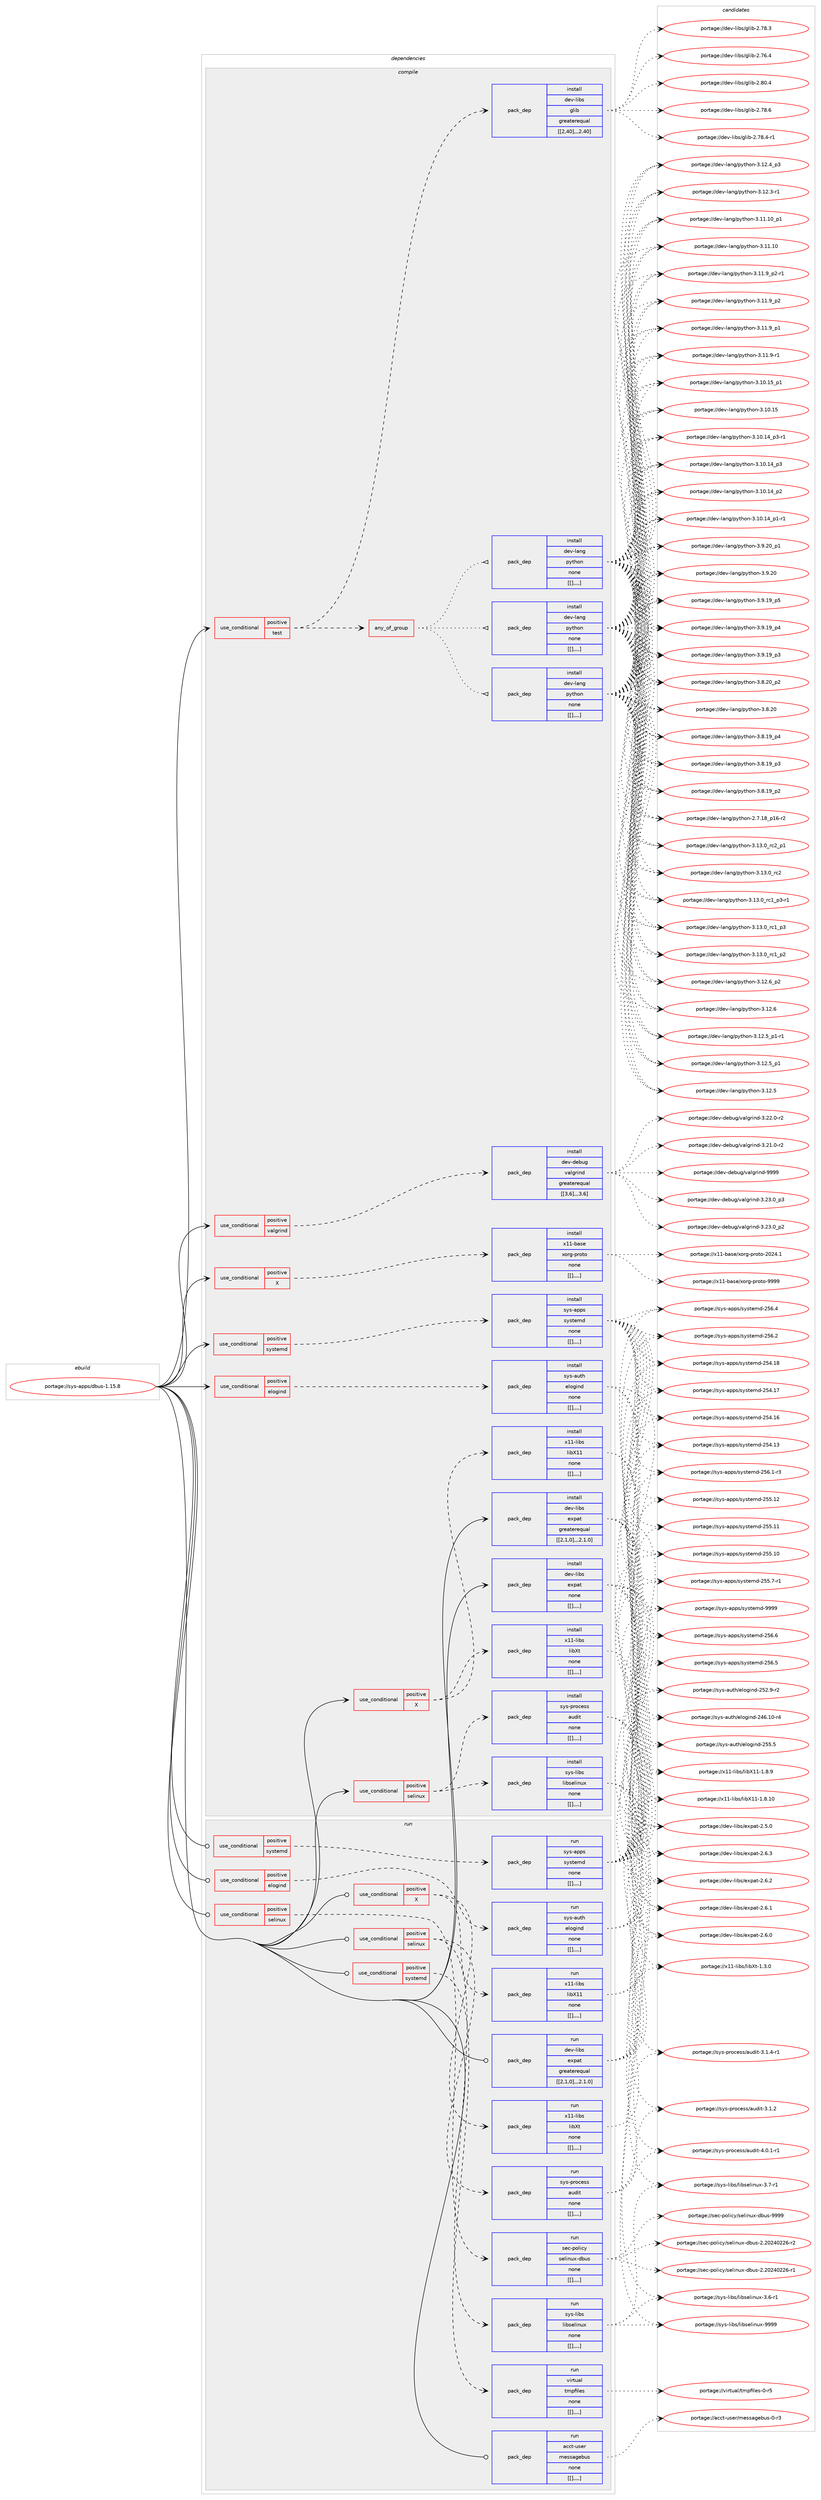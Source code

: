 digraph prolog {

# *************
# Graph options
# *************

newrank=true;
concentrate=true;
compound=true;
graph [rankdir=LR,fontname=Helvetica,fontsize=10,ranksep=1.5];#, ranksep=2.5, nodesep=0.2];
edge  [arrowhead=vee];
node  [fontname=Helvetica,fontsize=10];

# **********
# The ebuild
# **********

subgraph cluster_leftcol {
color=gray;
label=<<i>ebuild</i>>;
id [label="portage://sys-apps/dbus-1.15.8", color=red, width=4, href="../sys-apps/dbus-1.15.8.svg"];
}

# ****************
# The dependencies
# ****************

subgraph cluster_midcol {
color=gray;
label=<<i>dependencies</i>>;
subgraph cluster_compile {
fillcolor="#eeeeee";
style=filled;
label=<<i>compile</i>>;
subgraph cond114249 {
dependency428693 [label=<<TABLE BORDER="0" CELLBORDER="1" CELLSPACING="0" CELLPADDING="4"><TR><TD ROWSPAN="3" CELLPADDING="10">use_conditional</TD></TR><TR><TD>positive</TD></TR><TR><TD>X</TD></TR></TABLE>>, shape=none, color=red];
subgraph pack311512 {
dependency428694 [label=<<TABLE BORDER="0" CELLBORDER="1" CELLSPACING="0" CELLPADDING="4" WIDTH="220"><TR><TD ROWSPAN="6" CELLPADDING="30">pack_dep</TD></TR><TR><TD WIDTH="110">install</TD></TR><TR><TD>x11-base</TD></TR><TR><TD>xorg-proto</TD></TR><TR><TD>none</TD></TR><TR><TD>[[],,,,]</TD></TR></TABLE>>, shape=none, color=blue];
}
dependency428693:e -> dependency428694:w [weight=20,style="dashed",arrowhead="vee"];
}
id:e -> dependency428693:w [weight=20,style="solid",arrowhead="vee"];
subgraph cond114250 {
dependency428695 [label=<<TABLE BORDER="0" CELLBORDER="1" CELLSPACING="0" CELLPADDING="4"><TR><TD ROWSPAN="3" CELLPADDING="10">use_conditional</TD></TR><TR><TD>positive</TD></TR><TR><TD>X</TD></TR></TABLE>>, shape=none, color=red];
subgraph pack311513 {
dependency428696 [label=<<TABLE BORDER="0" CELLBORDER="1" CELLSPACING="0" CELLPADDING="4" WIDTH="220"><TR><TD ROWSPAN="6" CELLPADDING="30">pack_dep</TD></TR><TR><TD WIDTH="110">install</TD></TR><TR><TD>x11-libs</TD></TR><TR><TD>libX11</TD></TR><TR><TD>none</TD></TR><TR><TD>[[],,,,]</TD></TR></TABLE>>, shape=none, color=blue];
}
dependency428695:e -> dependency428696:w [weight=20,style="dashed",arrowhead="vee"];
subgraph pack311514 {
dependency428697 [label=<<TABLE BORDER="0" CELLBORDER="1" CELLSPACING="0" CELLPADDING="4" WIDTH="220"><TR><TD ROWSPAN="6" CELLPADDING="30">pack_dep</TD></TR><TR><TD WIDTH="110">install</TD></TR><TR><TD>x11-libs</TD></TR><TR><TD>libXt</TD></TR><TR><TD>none</TD></TR><TR><TD>[[],,,,]</TD></TR></TABLE>>, shape=none, color=blue];
}
dependency428695:e -> dependency428697:w [weight=20,style="dashed",arrowhead="vee"];
}
id:e -> dependency428695:w [weight=20,style="solid",arrowhead="vee"];
subgraph cond114251 {
dependency428698 [label=<<TABLE BORDER="0" CELLBORDER="1" CELLSPACING="0" CELLPADDING="4"><TR><TD ROWSPAN="3" CELLPADDING="10">use_conditional</TD></TR><TR><TD>positive</TD></TR><TR><TD>elogind</TD></TR></TABLE>>, shape=none, color=red];
subgraph pack311515 {
dependency428699 [label=<<TABLE BORDER="0" CELLBORDER="1" CELLSPACING="0" CELLPADDING="4" WIDTH="220"><TR><TD ROWSPAN="6" CELLPADDING="30">pack_dep</TD></TR><TR><TD WIDTH="110">install</TD></TR><TR><TD>sys-auth</TD></TR><TR><TD>elogind</TD></TR><TR><TD>none</TD></TR><TR><TD>[[],,,,]</TD></TR></TABLE>>, shape=none, color=blue];
}
dependency428698:e -> dependency428699:w [weight=20,style="dashed",arrowhead="vee"];
}
id:e -> dependency428698:w [weight=20,style="solid",arrowhead="vee"];
subgraph cond114252 {
dependency428700 [label=<<TABLE BORDER="0" CELLBORDER="1" CELLSPACING="0" CELLPADDING="4"><TR><TD ROWSPAN="3" CELLPADDING="10">use_conditional</TD></TR><TR><TD>positive</TD></TR><TR><TD>selinux</TD></TR></TABLE>>, shape=none, color=red];
subgraph pack311516 {
dependency428701 [label=<<TABLE BORDER="0" CELLBORDER="1" CELLSPACING="0" CELLPADDING="4" WIDTH="220"><TR><TD ROWSPAN="6" CELLPADDING="30">pack_dep</TD></TR><TR><TD WIDTH="110">install</TD></TR><TR><TD>sys-process</TD></TR><TR><TD>audit</TD></TR><TR><TD>none</TD></TR><TR><TD>[[],,,,]</TD></TR></TABLE>>, shape=none, color=blue];
}
dependency428700:e -> dependency428701:w [weight=20,style="dashed",arrowhead="vee"];
subgraph pack311517 {
dependency428702 [label=<<TABLE BORDER="0" CELLBORDER="1" CELLSPACING="0" CELLPADDING="4" WIDTH="220"><TR><TD ROWSPAN="6" CELLPADDING="30">pack_dep</TD></TR><TR><TD WIDTH="110">install</TD></TR><TR><TD>sys-libs</TD></TR><TR><TD>libselinux</TD></TR><TR><TD>none</TD></TR><TR><TD>[[],,,,]</TD></TR></TABLE>>, shape=none, color=blue];
}
dependency428700:e -> dependency428702:w [weight=20,style="dashed",arrowhead="vee"];
}
id:e -> dependency428700:w [weight=20,style="solid",arrowhead="vee"];
subgraph cond114253 {
dependency428703 [label=<<TABLE BORDER="0" CELLBORDER="1" CELLSPACING="0" CELLPADDING="4"><TR><TD ROWSPAN="3" CELLPADDING="10">use_conditional</TD></TR><TR><TD>positive</TD></TR><TR><TD>systemd</TD></TR></TABLE>>, shape=none, color=red];
subgraph pack311518 {
dependency428704 [label=<<TABLE BORDER="0" CELLBORDER="1" CELLSPACING="0" CELLPADDING="4" WIDTH="220"><TR><TD ROWSPAN="6" CELLPADDING="30">pack_dep</TD></TR><TR><TD WIDTH="110">install</TD></TR><TR><TD>sys-apps</TD></TR><TR><TD>systemd</TD></TR><TR><TD>none</TD></TR><TR><TD>[[],,,,]</TD></TR></TABLE>>, shape=none, color=blue];
}
dependency428703:e -> dependency428704:w [weight=20,style="dashed",arrowhead="vee"];
}
id:e -> dependency428703:w [weight=20,style="solid",arrowhead="vee"];
subgraph cond114254 {
dependency428705 [label=<<TABLE BORDER="0" CELLBORDER="1" CELLSPACING="0" CELLPADDING="4"><TR><TD ROWSPAN="3" CELLPADDING="10">use_conditional</TD></TR><TR><TD>positive</TD></TR><TR><TD>test</TD></TR></TABLE>>, shape=none, color=red];
subgraph any2733 {
dependency428706 [label=<<TABLE BORDER="0" CELLBORDER="1" CELLSPACING="0" CELLPADDING="4"><TR><TD CELLPADDING="10">any_of_group</TD></TR></TABLE>>, shape=none, color=red];subgraph pack311519 {
dependency428707 [label=<<TABLE BORDER="0" CELLBORDER="1" CELLSPACING="0" CELLPADDING="4" WIDTH="220"><TR><TD ROWSPAN="6" CELLPADDING="30">pack_dep</TD></TR><TR><TD WIDTH="110">install</TD></TR><TR><TD>dev-lang</TD></TR><TR><TD>python</TD></TR><TR><TD>none</TD></TR><TR><TD>[[],,,,]</TD></TR></TABLE>>, shape=none, color=blue];
}
dependency428706:e -> dependency428707:w [weight=20,style="dotted",arrowhead="oinv"];
subgraph pack311520 {
dependency428708 [label=<<TABLE BORDER="0" CELLBORDER="1" CELLSPACING="0" CELLPADDING="4" WIDTH="220"><TR><TD ROWSPAN="6" CELLPADDING="30">pack_dep</TD></TR><TR><TD WIDTH="110">install</TD></TR><TR><TD>dev-lang</TD></TR><TR><TD>python</TD></TR><TR><TD>none</TD></TR><TR><TD>[[],,,,]</TD></TR></TABLE>>, shape=none, color=blue];
}
dependency428706:e -> dependency428708:w [weight=20,style="dotted",arrowhead="oinv"];
subgraph pack311521 {
dependency428709 [label=<<TABLE BORDER="0" CELLBORDER="1" CELLSPACING="0" CELLPADDING="4" WIDTH="220"><TR><TD ROWSPAN="6" CELLPADDING="30">pack_dep</TD></TR><TR><TD WIDTH="110">install</TD></TR><TR><TD>dev-lang</TD></TR><TR><TD>python</TD></TR><TR><TD>none</TD></TR><TR><TD>[[],,,,]</TD></TR></TABLE>>, shape=none, color=blue];
}
dependency428706:e -> dependency428709:w [weight=20,style="dotted",arrowhead="oinv"];
}
dependency428705:e -> dependency428706:w [weight=20,style="dashed",arrowhead="vee"];
subgraph pack311522 {
dependency428710 [label=<<TABLE BORDER="0" CELLBORDER="1" CELLSPACING="0" CELLPADDING="4" WIDTH="220"><TR><TD ROWSPAN="6" CELLPADDING="30">pack_dep</TD></TR><TR><TD WIDTH="110">install</TD></TR><TR><TD>dev-libs</TD></TR><TR><TD>glib</TD></TR><TR><TD>greaterequal</TD></TR><TR><TD>[[2,40],,,2.40]</TD></TR></TABLE>>, shape=none, color=blue];
}
dependency428705:e -> dependency428710:w [weight=20,style="dashed",arrowhead="vee"];
}
id:e -> dependency428705:w [weight=20,style="solid",arrowhead="vee"];
subgraph cond114255 {
dependency428711 [label=<<TABLE BORDER="0" CELLBORDER="1" CELLSPACING="0" CELLPADDING="4"><TR><TD ROWSPAN="3" CELLPADDING="10">use_conditional</TD></TR><TR><TD>positive</TD></TR><TR><TD>valgrind</TD></TR></TABLE>>, shape=none, color=red];
subgraph pack311523 {
dependency428712 [label=<<TABLE BORDER="0" CELLBORDER="1" CELLSPACING="0" CELLPADDING="4" WIDTH="220"><TR><TD ROWSPAN="6" CELLPADDING="30">pack_dep</TD></TR><TR><TD WIDTH="110">install</TD></TR><TR><TD>dev-debug</TD></TR><TR><TD>valgrind</TD></TR><TR><TD>greaterequal</TD></TR><TR><TD>[[3,6],,,3.6]</TD></TR></TABLE>>, shape=none, color=blue];
}
dependency428711:e -> dependency428712:w [weight=20,style="dashed",arrowhead="vee"];
}
id:e -> dependency428711:w [weight=20,style="solid",arrowhead="vee"];
subgraph pack311524 {
dependency428713 [label=<<TABLE BORDER="0" CELLBORDER="1" CELLSPACING="0" CELLPADDING="4" WIDTH="220"><TR><TD ROWSPAN="6" CELLPADDING="30">pack_dep</TD></TR><TR><TD WIDTH="110">install</TD></TR><TR><TD>dev-libs</TD></TR><TR><TD>expat</TD></TR><TR><TD>greaterequal</TD></TR><TR><TD>[[2,1,0],,,2.1.0]</TD></TR></TABLE>>, shape=none, color=blue];
}
id:e -> dependency428713:w [weight=20,style="solid",arrowhead="vee"];
subgraph pack311525 {
dependency428714 [label=<<TABLE BORDER="0" CELLBORDER="1" CELLSPACING="0" CELLPADDING="4" WIDTH="220"><TR><TD ROWSPAN="6" CELLPADDING="30">pack_dep</TD></TR><TR><TD WIDTH="110">install</TD></TR><TR><TD>dev-libs</TD></TR><TR><TD>expat</TD></TR><TR><TD>none</TD></TR><TR><TD>[[],,,,]</TD></TR></TABLE>>, shape=none, color=blue];
}
id:e -> dependency428714:w [weight=20,style="solid",arrowhead="vee"];
}
subgraph cluster_compileandrun {
fillcolor="#eeeeee";
style=filled;
label=<<i>compile and run</i>>;
}
subgraph cluster_run {
fillcolor="#eeeeee";
style=filled;
label=<<i>run</i>>;
subgraph cond114256 {
dependency428715 [label=<<TABLE BORDER="0" CELLBORDER="1" CELLSPACING="0" CELLPADDING="4"><TR><TD ROWSPAN="3" CELLPADDING="10">use_conditional</TD></TR><TR><TD>positive</TD></TR><TR><TD>X</TD></TR></TABLE>>, shape=none, color=red];
subgraph pack311526 {
dependency428716 [label=<<TABLE BORDER="0" CELLBORDER="1" CELLSPACING="0" CELLPADDING="4" WIDTH="220"><TR><TD ROWSPAN="6" CELLPADDING="30">pack_dep</TD></TR><TR><TD WIDTH="110">run</TD></TR><TR><TD>x11-libs</TD></TR><TR><TD>libX11</TD></TR><TR><TD>none</TD></TR><TR><TD>[[],,,,]</TD></TR></TABLE>>, shape=none, color=blue];
}
dependency428715:e -> dependency428716:w [weight=20,style="dashed",arrowhead="vee"];
subgraph pack311527 {
dependency428717 [label=<<TABLE BORDER="0" CELLBORDER="1" CELLSPACING="0" CELLPADDING="4" WIDTH="220"><TR><TD ROWSPAN="6" CELLPADDING="30">pack_dep</TD></TR><TR><TD WIDTH="110">run</TD></TR><TR><TD>x11-libs</TD></TR><TR><TD>libXt</TD></TR><TR><TD>none</TD></TR><TR><TD>[[],,,,]</TD></TR></TABLE>>, shape=none, color=blue];
}
dependency428715:e -> dependency428717:w [weight=20,style="dashed",arrowhead="vee"];
}
id:e -> dependency428715:w [weight=20,style="solid",arrowhead="odot"];
subgraph cond114257 {
dependency428718 [label=<<TABLE BORDER="0" CELLBORDER="1" CELLSPACING="0" CELLPADDING="4"><TR><TD ROWSPAN="3" CELLPADDING="10">use_conditional</TD></TR><TR><TD>positive</TD></TR><TR><TD>elogind</TD></TR></TABLE>>, shape=none, color=red];
subgraph pack311528 {
dependency428719 [label=<<TABLE BORDER="0" CELLBORDER="1" CELLSPACING="0" CELLPADDING="4" WIDTH="220"><TR><TD ROWSPAN="6" CELLPADDING="30">pack_dep</TD></TR><TR><TD WIDTH="110">run</TD></TR><TR><TD>sys-auth</TD></TR><TR><TD>elogind</TD></TR><TR><TD>none</TD></TR><TR><TD>[[],,,,]</TD></TR></TABLE>>, shape=none, color=blue];
}
dependency428718:e -> dependency428719:w [weight=20,style="dashed",arrowhead="vee"];
}
id:e -> dependency428718:w [weight=20,style="solid",arrowhead="odot"];
subgraph cond114258 {
dependency428720 [label=<<TABLE BORDER="0" CELLBORDER="1" CELLSPACING="0" CELLPADDING="4"><TR><TD ROWSPAN="3" CELLPADDING="10">use_conditional</TD></TR><TR><TD>positive</TD></TR><TR><TD>selinux</TD></TR></TABLE>>, shape=none, color=red];
subgraph pack311529 {
dependency428721 [label=<<TABLE BORDER="0" CELLBORDER="1" CELLSPACING="0" CELLPADDING="4" WIDTH="220"><TR><TD ROWSPAN="6" CELLPADDING="30">pack_dep</TD></TR><TR><TD WIDTH="110">run</TD></TR><TR><TD>sec-policy</TD></TR><TR><TD>selinux-dbus</TD></TR><TR><TD>none</TD></TR><TR><TD>[[],,,,]</TD></TR></TABLE>>, shape=none, color=blue];
}
dependency428720:e -> dependency428721:w [weight=20,style="dashed",arrowhead="vee"];
}
id:e -> dependency428720:w [weight=20,style="solid",arrowhead="odot"];
subgraph cond114259 {
dependency428722 [label=<<TABLE BORDER="0" CELLBORDER="1" CELLSPACING="0" CELLPADDING="4"><TR><TD ROWSPAN="3" CELLPADDING="10">use_conditional</TD></TR><TR><TD>positive</TD></TR><TR><TD>selinux</TD></TR></TABLE>>, shape=none, color=red];
subgraph pack311530 {
dependency428723 [label=<<TABLE BORDER="0" CELLBORDER="1" CELLSPACING="0" CELLPADDING="4" WIDTH="220"><TR><TD ROWSPAN="6" CELLPADDING="30">pack_dep</TD></TR><TR><TD WIDTH="110">run</TD></TR><TR><TD>sys-process</TD></TR><TR><TD>audit</TD></TR><TR><TD>none</TD></TR><TR><TD>[[],,,,]</TD></TR></TABLE>>, shape=none, color=blue];
}
dependency428722:e -> dependency428723:w [weight=20,style="dashed",arrowhead="vee"];
subgraph pack311531 {
dependency428724 [label=<<TABLE BORDER="0" CELLBORDER="1" CELLSPACING="0" CELLPADDING="4" WIDTH="220"><TR><TD ROWSPAN="6" CELLPADDING="30">pack_dep</TD></TR><TR><TD WIDTH="110">run</TD></TR><TR><TD>sys-libs</TD></TR><TR><TD>libselinux</TD></TR><TR><TD>none</TD></TR><TR><TD>[[],,,,]</TD></TR></TABLE>>, shape=none, color=blue];
}
dependency428722:e -> dependency428724:w [weight=20,style="dashed",arrowhead="vee"];
}
id:e -> dependency428722:w [weight=20,style="solid",arrowhead="odot"];
subgraph cond114260 {
dependency428725 [label=<<TABLE BORDER="0" CELLBORDER="1" CELLSPACING="0" CELLPADDING="4"><TR><TD ROWSPAN="3" CELLPADDING="10">use_conditional</TD></TR><TR><TD>positive</TD></TR><TR><TD>systemd</TD></TR></TABLE>>, shape=none, color=red];
subgraph pack311532 {
dependency428726 [label=<<TABLE BORDER="0" CELLBORDER="1" CELLSPACING="0" CELLPADDING="4" WIDTH="220"><TR><TD ROWSPAN="6" CELLPADDING="30">pack_dep</TD></TR><TR><TD WIDTH="110">run</TD></TR><TR><TD>sys-apps</TD></TR><TR><TD>systemd</TD></TR><TR><TD>none</TD></TR><TR><TD>[[],,,,]</TD></TR></TABLE>>, shape=none, color=blue];
}
dependency428725:e -> dependency428726:w [weight=20,style="dashed",arrowhead="vee"];
}
id:e -> dependency428725:w [weight=20,style="solid",arrowhead="odot"];
subgraph cond114261 {
dependency428727 [label=<<TABLE BORDER="0" CELLBORDER="1" CELLSPACING="0" CELLPADDING="4"><TR><TD ROWSPAN="3" CELLPADDING="10">use_conditional</TD></TR><TR><TD>positive</TD></TR><TR><TD>systemd</TD></TR></TABLE>>, shape=none, color=red];
subgraph pack311533 {
dependency428728 [label=<<TABLE BORDER="0" CELLBORDER="1" CELLSPACING="0" CELLPADDING="4" WIDTH="220"><TR><TD ROWSPAN="6" CELLPADDING="30">pack_dep</TD></TR><TR><TD WIDTH="110">run</TD></TR><TR><TD>virtual</TD></TR><TR><TD>tmpfiles</TD></TR><TR><TD>none</TD></TR><TR><TD>[[],,,,]</TD></TR></TABLE>>, shape=none, color=blue];
}
dependency428727:e -> dependency428728:w [weight=20,style="dashed",arrowhead="vee"];
}
id:e -> dependency428727:w [weight=20,style="solid",arrowhead="odot"];
subgraph pack311534 {
dependency428729 [label=<<TABLE BORDER="0" CELLBORDER="1" CELLSPACING="0" CELLPADDING="4" WIDTH="220"><TR><TD ROWSPAN="6" CELLPADDING="30">pack_dep</TD></TR><TR><TD WIDTH="110">run</TD></TR><TR><TD>acct-user</TD></TR><TR><TD>messagebus</TD></TR><TR><TD>none</TD></TR><TR><TD>[[],,,,]</TD></TR></TABLE>>, shape=none, color=blue];
}
id:e -> dependency428729:w [weight=20,style="solid",arrowhead="odot"];
subgraph pack311535 {
dependency428730 [label=<<TABLE BORDER="0" CELLBORDER="1" CELLSPACING="0" CELLPADDING="4" WIDTH="220"><TR><TD ROWSPAN="6" CELLPADDING="30">pack_dep</TD></TR><TR><TD WIDTH="110">run</TD></TR><TR><TD>dev-libs</TD></TR><TR><TD>expat</TD></TR><TR><TD>greaterequal</TD></TR><TR><TD>[[2,1,0],,,2.1.0]</TD></TR></TABLE>>, shape=none, color=blue];
}
id:e -> dependency428730:w [weight=20,style="solid",arrowhead="odot"];
}
}

# **************
# The candidates
# **************

subgraph cluster_choices {
rank=same;
color=gray;
label=<<i>candidates</i>>;

subgraph choice311512 {
color=black;
nodesep=1;
choice120494945989711510147120111114103451121141111161114557575757 [label="portage://x11-base/xorg-proto-9999", color=red, width=4,href="../x11-base/xorg-proto-9999.svg"];
choice1204949459897115101471201111141034511211411111611145504850524649 [label="portage://x11-base/xorg-proto-2024.1", color=red, width=4,href="../x11-base/xorg-proto-2024.1.svg"];
dependency428694:e -> choice120494945989711510147120111114103451121141111161114557575757:w [style=dotted,weight="100"];
dependency428694:e -> choice1204949459897115101471201111141034511211411111611145504850524649:w [style=dotted,weight="100"];
}
subgraph choice311513 {
color=black;
nodesep=1;
choice12049494510810598115471081059888494945494656464948 [label="portage://x11-libs/libX11-1.8.10", color=red, width=4,href="../x11-libs/libX11-1.8.10.svg"];
choice120494945108105981154710810598884949454946564657 [label="portage://x11-libs/libX11-1.8.9", color=red, width=4,href="../x11-libs/libX11-1.8.9.svg"];
dependency428696:e -> choice12049494510810598115471081059888494945494656464948:w [style=dotted,weight="100"];
dependency428696:e -> choice120494945108105981154710810598884949454946564657:w [style=dotted,weight="100"];
}
subgraph choice311514 {
color=black;
nodesep=1;
choice12049494510810598115471081059888116454946514648 [label="portage://x11-libs/libXt-1.3.0", color=red, width=4,href="../x11-libs/libXt-1.3.0.svg"];
dependency428697:e -> choice12049494510810598115471081059888116454946514648:w [style=dotted,weight="100"];
}
subgraph choice311515 {
color=black;
nodesep=1;
choice115121115459711711610447101108111103105110100455053534653 [label="portage://sys-auth/elogind-255.5", color=red, width=4,href="../sys-auth/elogind-255.5.svg"];
choice1151211154597117116104471011081111031051101004550535046574511450 [label="portage://sys-auth/elogind-252.9-r2", color=red, width=4,href="../sys-auth/elogind-252.9-r2.svg"];
choice115121115459711711610447101108111103105110100455052544649484511452 [label="portage://sys-auth/elogind-246.10-r4", color=red, width=4,href="../sys-auth/elogind-246.10-r4.svg"];
dependency428699:e -> choice115121115459711711610447101108111103105110100455053534653:w [style=dotted,weight="100"];
dependency428699:e -> choice1151211154597117116104471011081111031051101004550535046574511450:w [style=dotted,weight="100"];
dependency428699:e -> choice115121115459711711610447101108111103105110100455052544649484511452:w [style=dotted,weight="100"];
}
subgraph choice311516 {
color=black;
nodesep=1;
choice115121115451121141119910111511547971171001051164552464846494511449 [label="portage://sys-process/audit-4.0.1-r1", color=red, width=4,href="../sys-process/audit-4.0.1-r1.svg"];
choice115121115451121141119910111511547971171001051164551464946524511449 [label="portage://sys-process/audit-3.1.4-r1", color=red, width=4,href="../sys-process/audit-3.1.4-r1.svg"];
choice11512111545112114111991011151154797117100105116455146494650 [label="portage://sys-process/audit-3.1.2", color=red, width=4,href="../sys-process/audit-3.1.2.svg"];
dependency428701:e -> choice115121115451121141119910111511547971171001051164552464846494511449:w [style=dotted,weight="100"];
dependency428701:e -> choice115121115451121141119910111511547971171001051164551464946524511449:w [style=dotted,weight="100"];
dependency428701:e -> choice11512111545112114111991011151154797117100105116455146494650:w [style=dotted,weight="100"];
}
subgraph choice311517 {
color=black;
nodesep=1;
choice115121115451081059811547108105981151011081051101171204557575757 [label="portage://sys-libs/libselinux-9999", color=red, width=4,href="../sys-libs/libselinux-9999.svg"];
choice11512111545108105981154710810598115101108105110117120455146554511449 [label="portage://sys-libs/libselinux-3.7-r1", color=red, width=4,href="../sys-libs/libselinux-3.7-r1.svg"];
choice11512111545108105981154710810598115101108105110117120455146544511449 [label="portage://sys-libs/libselinux-3.6-r1", color=red, width=4,href="../sys-libs/libselinux-3.6-r1.svg"];
dependency428702:e -> choice115121115451081059811547108105981151011081051101171204557575757:w [style=dotted,weight="100"];
dependency428702:e -> choice11512111545108105981154710810598115101108105110117120455146554511449:w [style=dotted,weight="100"];
dependency428702:e -> choice11512111545108105981154710810598115101108105110117120455146544511449:w [style=dotted,weight="100"];
}
subgraph choice311518 {
color=black;
nodesep=1;
choice1151211154597112112115471151211151161011091004557575757 [label="portage://sys-apps/systemd-9999", color=red, width=4,href="../sys-apps/systemd-9999.svg"];
choice115121115459711211211547115121115116101109100455053544654 [label="portage://sys-apps/systemd-256.6", color=red, width=4,href="../sys-apps/systemd-256.6.svg"];
choice115121115459711211211547115121115116101109100455053544653 [label="portage://sys-apps/systemd-256.5", color=red, width=4,href="../sys-apps/systemd-256.5.svg"];
choice115121115459711211211547115121115116101109100455053544652 [label="portage://sys-apps/systemd-256.4", color=red, width=4,href="../sys-apps/systemd-256.4.svg"];
choice115121115459711211211547115121115116101109100455053544650 [label="portage://sys-apps/systemd-256.2", color=red, width=4,href="../sys-apps/systemd-256.2.svg"];
choice1151211154597112112115471151211151161011091004550535446494511451 [label="portage://sys-apps/systemd-256.1-r3", color=red, width=4,href="../sys-apps/systemd-256.1-r3.svg"];
choice11512111545971121121154711512111511610110910045505353464950 [label="portage://sys-apps/systemd-255.12", color=red, width=4,href="../sys-apps/systemd-255.12.svg"];
choice11512111545971121121154711512111511610110910045505353464949 [label="portage://sys-apps/systemd-255.11", color=red, width=4,href="../sys-apps/systemd-255.11.svg"];
choice11512111545971121121154711512111511610110910045505353464948 [label="portage://sys-apps/systemd-255.10", color=red, width=4,href="../sys-apps/systemd-255.10.svg"];
choice1151211154597112112115471151211151161011091004550535346554511449 [label="portage://sys-apps/systemd-255.7-r1", color=red, width=4,href="../sys-apps/systemd-255.7-r1.svg"];
choice11512111545971121121154711512111511610110910045505352464956 [label="portage://sys-apps/systemd-254.18", color=red, width=4,href="../sys-apps/systemd-254.18.svg"];
choice11512111545971121121154711512111511610110910045505352464955 [label="portage://sys-apps/systemd-254.17", color=red, width=4,href="../sys-apps/systemd-254.17.svg"];
choice11512111545971121121154711512111511610110910045505352464954 [label="portage://sys-apps/systemd-254.16", color=red, width=4,href="../sys-apps/systemd-254.16.svg"];
choice11512111545971121121154711512111511610110910045505352464951 [label="portage://sys-apps/systemd-254.13", color=red, width=4,href="../sys-apps/systemd-254.13.svg"];
dependency428704:e -> choice1151211154597112112115471151211151161011091004557575757:w [style=dotted,weight="100"];
dependency428704:e -> choice115121115459711211211547115121115116101109100455053544654:w [style=dotted,weight="100"];
dependency428704:e -> choice115121115459711211211547115121115116101109100455053544653:w [style=dotted,weight="100"];
dependency428704:e -> choice115121115459711211211547115121115116101109100455053544652:w [style=dotted,weight="100"];
dependency428704:e -> choice115121115459711211211547115121115116101109100455053544650:w [style=dotted,weight="100"];
dependency428704:e -> choice1151211154597112112115471151211151161011091004550535446494511451:w [style=dotted,weight="100"];
dependency428704:e -> choice11512111545971121121154711512111511610110910045505353464950:w [style=dotted,weight="100"];
dependency428704:e -> choice11512111545971121121154711512111511610110910045505353464949:w [style=dotted,weight="100"];
dependency428704:e -> choice11512111545971121121154711512111511610110910045505353464948:w [style=dotted,weight="100"];
dependency428704:e -> choice1151211154597112112115471151211151161011091004550535346554511449:w [style=dotted,weight="100"];
dependency428704:e -> choice11512111545971121121154711512111511610110910045505352464956:w [style=dotted,weight="100"];
dependency428704:e -> choice11512111545971121121154711512111511610110910045505352464955:w [style=dotted,weight="100"];
dependency428704:e -> choice11512111545971121121154711512111511610110910045505352464954:w [style=dotted,weight="100"];
dependency428704:e -> choice11512111545971121121154711512111511610110910045505352464951:w [style=dotted,weight="100"];
}
subgraph choice311519 {
color=black;
nodesep=1;
choice100101118451089711010347112121116104111110455146495146489511499509511249 [label="portage://dev-lang/python-3.13.0_rc2_p1", color=red, width=4,href="../dev-lang/python-3.13.0_rc2_p1.svg"];
choice10010111845108971101034711212111610411111045514649514648951149950 [label="portage://dev-lang/python-3.13.0_rc2", color=red, width=4,href="../dev-lang/python-3.13.0_rc2.svg"];
choice1001011184510897110103471121211161041111104551464951464895114994995112514511449 [label="portage://dev-lang/python-3.13.0_rc1_p3-r1", color=red, width=4,href="../dev-lang/python-3.13.0_rc1_p3-r1.svg"];
choice100101118451089711010347112121116104111110455146495146489511499499511251 [label="portage://dev-lang/python-3.13.0_rc1_p3", color=red, width=4,href="../dev-lang/python-3.13.0_rc1_p3.svg"];
choice100101118451089711010347112121116104111110455146495146489511499499511250 [label="portage://dev-lang/python-3.13.0_rc1_p2", color=red, width=4,href="../dev-lang/python-3.13.0_rc1_p2.svg"];
choice100101118451089711010347112121116104111110455146495046549511250 [label="portage://dev-lang/python-3.12.6_p2", color=red, width=4,href="../dev-lang/python-3.12.6_p2.svg"];
choice10010111845108971101034711212111610411111045514649504654 [label="portage://dev-lang/python-3.12.6", color=red, width=4,href="../dev-lang/python-3.12.6.svg"];
choice1001011184510897110103471121211161041111104551464950465395112494511449 [label="portage://dev-lang/python-3.12.5_p1-r1", color=red, width=4,href="../dev-lang/python-3.12.5_p1-r1.svg"];
choice100101118451089711010347112121116104111110455146495046539511249 [label="portage://dev-lang/python-3.12.5_p1", color=red, width=4,href="../dev-lang/python-3.12.5_p1.svg"];
choice10010111845108971101034711212111610411111045514649504653 [label="portage://dev-lang/python-3.12.5", color=red, width=4,href="../dev-lang/python-3.12.5.svg"];
choice100101118451089711010347112121116104111110455146495046529511251 [label="portage://dev-lang/python-3.12.4_p3", color=red, width=4,href="../dev-lang/python-3.12.4_p3.svg"];
choice100101118451089711010347112121116104111110455146495046514511449 [label="portage://dev-lang/python-3.12.3-r1", color=red, width=4,href="../dev-lang/python-3.12.3-r1.svg"];
choice10010111845108971101034711212111610411111045514649494649489511249 [label="portage://dev-lang/python-3.11.10_p1", color=red, width=4,href="../dev-lang/python-3.11.10_p1.svg"];
choice1001011184510897110103471121211161041111104551464949464948 [label="portage://dev-lang/python-3.11.10", color=red, width=4,href="../dev-lang/python-3.11.10.svg"];
choice1001011184510897110103471121211161041111104551464949465795112504511449 [label="portage://dev-lang/python-3.11.9_p2-r1", color=red, width=4,href="../dev-lang/python-3.11.9_p2-r1.svg"];
choice100101118451089711010347112121116104111110455146494946579511250 [label="portage://dev-lang/python-3.11.9_p2", color=red, width=4,href="../dev-lang/python-3.11.9_p2.svg"];
choice100101118451089711010347112121116104111110455146494946579511249 [label="portage://dev-lang/python-3.11.9_p1", color=red, width=4,href="../dev-lang/python-3.11.9_p1.svg"];
choice100101118451089711010347112121116104111110455146494946574511449 [label="portage://dev-lang/python-3.11.9-r1", color=red, width=4,href="../dev-lang/python-3.11.9-r1.svg"];
choice10010111845108971101034711212111610411111045514649484649539511249 [label="portage://dev-lang/python-3.10.15_p1", color=red, width=4,href="../dev-lang/python-3.10.15_p1.svg"];
choice1001011184510897110103471121211161041111104551464948464953 [label="portage://dev-lang/python-3.10.15", color=red, width=4,href="../dev-lang/python-3.10.15.svg"];
choice100101118451089711010347112121116104111110455146494846495295112514511449 [label="portage://dev-lang/python-3.10.14_p3-r1", color=red, width=4,href="../dev-lang/python-3.10.14_p3-r1.svg"];
choice10010111845108971101034711212111610411111045514649484649529511251 [label="portage://dev-lang/python-3.10.14_p3", color=red, width=4,href="../dev-lang/python-3.10.14_p3.svg"];
choice10010111845108971101034711212111610411111045514649484649529511250 [label="portage://dev-lang/python-3.10.14_p2", color=red, width=4,href="../dev-lang/python-3.10.14_p2.svg"];
choice100101118451089711010347112121116104111110455146494846495295112494511449 [label="portage://dev-lang/python-3.10.14_p1-r1", color=red, width=4,href="../dev-lang/python-3.10.14_p1-r1.svg"];
choice100101118451089711010347112121116104111110455146574650489511249 [label="portage://dev-lang/python-3.9.20_p1", color=red, width=4,href="../dev-lang/python-3.9.20_p1.svg"];
choice10010111845108971101034711212111610411111045514657465048 [label="portage://dev-lang/python-3.9.20", color=red, width=4,href="../dev-lang/python-3.9.20.svg"];
choice100101118451089711010347112121116104111110455146574649579511253 [label="portage://dev-lang/python-3.9.19_p5", color=red, width=4,href="../dev-lang/python-3.9.19_p5.svg"];
choice100101118451089711010347112121116104111110455146574649579511252 [label="portage://dev-lang/python-3.9.19_p4", color=red, width=4,href="../dev-lang/python-3.9.19_p4.svg"];
choice100101118451089711010347112121116104111110455146574649579511251 [label="portage://dev-lang/python-3.9.19_p3", color=red, width=4,href="../dev-lang/python-3.9.19_p3.svg"];
choice100101118451089711010347112121116104111110455146564650489511250 [label="portage://dev-lang/python-3.8.20_p2", color=red, width=4,href="../dev-lang/python-3.8.20_p2.svg"];
choice10010111845108971101034711212111610411111045514656465048 [label="portage://dev-lang/python-3.8.20", color=red, width=4,href="../dev-lang/python-3.8.20.svg"];
choice100101118451089711010347112121116104111110455146564649579511252 [label="portage://dev-lang/python-3.8.19_p4", color=red, width=4,href="../dev-lang/python-3.8.19_p4.svg"];
choice100101118451089711010347112121116104111110455146564649579511251 [label="portage://dev-lang/python-3.8.19_p3", color=red, width=4,href="../dev-lang/python-3.8.19_p3.svg"];
choice100101118451089711010347112121116104111110455146564649579511250 [label="portage://dev-lang/python-3.8.19_p2", color=red, width=4,href="../dev-lang/python-3.8.19_p2.svg"];
choice100101118451089711010347112121116104111110455046554649569511249544511450 [label="portage://dev-lang/python-2.7.18_p16-r2", color=red, width=4,href="../dev-lang/python-2.7.18_p16-r2.svg"];
dependency428707:e -> choice100101118451089711010347112121116104111110455146495146489511499509511249:w [style=dotted,weight="100"];
dependency428707:e -> choice10010111845108971101034711212111610411111045514649514648951149950:w [style=dotted,weight="100"];
dependency428707:e -> choice1001011184510897110103471121211161041111104551464951464895114994995112514511449:w [style=dotted,weight="100"];
dependency428707:e -> choice100101118451089711010347112121116104111110455146495146489511499499511251:w [style=dotted,weight="100"];
dependency428707:e -> choice100101118451089711010347112121116104111110455146495146489511499499511250:w [style=dotted,weight="100"];
dependency428707:e -> choice100101118451089711010347112121116104111110455146495046549511250:w [style=dotted,weight="100"];
dependency428707:e -> choice10010111845108971101034711212111610411111045514649504654:w [style=dotted,weight="100"];
dependency428707:e -> choice1001011184510897110103471121211161041111104551464950465395112494511449:w [style=dotted,weight="100"];
dependency428707:e -> choice100101118451089711010347112121116104111110455146495046539511249:w [style=dotted,weight="100"];
dependency428707:e -> choice10010111845108971101034711212111610411111045514649504653:w [style=dotted,weight="100"];
dependency428707:e -> choice100101118451089711010347112121116104111110455146495046529511251:w [style=dotted,weight="100"];
dependency428707:e -> choice100101118451089711010347112121116104111110455146495046514511449:w [style=dotted,weight="100"];
dependency428707:e -> choice10010111845108971101034711212111610411111045514649494649489511249:w [style=dotted,weight="100"];
dependency428707:e -> choice1001011184510897110103471121211161041111104551464949464948:w [style=dotted,weight="100"];
dependency428707:e -> choice1001011184510897110103471121211161041111104551464949465795112504511449:w [style=dotted,weight="100"];
dependency428707:e -> choice100101118451089711010347112121116104111110455146494946579511250:w [style=dotted,weight="100"];
dependency428707:e -> choice100101118451089711010347112121116104111110455146494946579511249:w [style=dotted,weight="100"];
dependency428707:e -> choice100101118451089711010347112121116104111110455146494946574511449:w [style=dotted,weight="100"];
dependency428707:e -> choice10010111845108971101034711212111610411111045514649484649539511249:w [style=dotted,weight="100"];
dependency428707:e -> choice1001011184510897110103471121211161041111104551464948464953:w [style=dotted,weight="100"];
dependency428707:e -> choice100101118451089711010347112121116104111110455146494846495295112514511449:w [style=dotted,weight="100"];
dependency428707:e -> choice10010111845108971101034711212111610411111045514649484649529511251:w [style=dotted,weight="100"];
dependency428707:e -> choice10010111845108971101034711212111610411111045514649484649529511250:w [style=dotted,weight="100"];
dependency428707:e -> choice100101118451089711010347112121116104111110455146494846495295112494511449:w [style=dotted,weight="100"];
dependency428707:e -> choice100101118451089711010347112121116104111110455146574650489511249:w [style=dotted,weight="100"];
dependency428707:e -> choice10010111845108971101034711212111610411111045514657465048:w [style=dotted,weight="100"];
dependency428707:e -> choice100101118451089711010347112121116104111110455146574649579511253:w [style=dotted,weight="100"];
dependency428707:e -> choice100101118451089711010347112121116104111110455146574649579511252:w [style=dotted,weight="100"];
dependency428707:e -> choice100101118451089711010347112121116104111110455146574649579511251:w [style=dotted,weight="100"];
dependency428707:e -> choice100101118451089711010347112121116104111110455146564650489511250:w [style=dotted,weight="100"];
dependency428707:e -> choice10010111845108971101034711212111610411111045514656465048:w [style=dotted,weight="100"];
dependency428707:e -> choice100101118451089711010347112121116104111110455146564649579511252:w [style=dotted,weight="100"];
dependency428707:e -> choice100101118451089711010347112121116104111110455146564649579511251:w [style=dotted,weight="100"];
dependency428707:e -> choice100101118451089711010347112121116104111110455146564649579511250:w [style=dotted,weight="100"];
dependency428707:e -> choice100101118451089711010347112121116104111110455046554649569511249544511450:w [style=dotted,weight="100"];
}
subgraph choice311520 {
color=black;
nodesep=1;
choice100101118451089711010347112121116104111110455146495146489511499509511249 [label="portage://dev-lang/python-3.13.0_rc2_p1", color=red, width=4,href="../dev-lang/python-3.13.0_rc2_p1.svg"];
choice10010111845108971101034711212111610411111045514649514648951149950 [label="portage://dev-lang/python-3.13.0_rc2", color=red, width=4,href="../dev-lang/python-3.13.0_rc2.svg"];
choice1001011184510897110103471121211161041111104551464951464895114994995112514511449 [label="portage://dev-lang/python-3.13.0_rc1_p3-r1", color=red, width=4,href="../dev-lang/python-3.13.0_rc1_p3-r1.svg"];
choice100101118451089711010347112121116104111110455146495146489511499499511251 [label="portage://dev-lang/python-3.13.0_rc1_p3", color=red, width=4,href="../dev-lang/python-3.13.0_rc1_p3.svg"];
choice100101118451089711010347112121116104111110455146495146489511499499511250 [label="portage://dev-lang/python-3.13.0_rc1_p2", color=red, width=4,href="../dev-lang/python-3.13.0_rc1_p2.svg"];
choice100101118451089711010347112121116104111110455146495046549511250 [label="portage://dev-lang/python-3.12.6_p2", color=red, width=4,href="../dev-lang/python-3.12.6_p2.svg"];
choice10010111845108971101034711212111610411111045514649504654 [label="portage://dev-lang/python-3.12.6", color=red, width=4,href="../dev-lang/python-3.12.6.svg"];
choice1001011184510897110103471121211161041111104551464950465395112494511449 [label="portage://dev-lang/python-3.12.5_p1-r1", color=red, width=4,href="../dev-lang/python-3.12.5_p1-r1.svg"];
choice100101118451089711010347112121116104111110455146495046539511249 [label="portage://dev-lang/python-3.12.5_p1", color=red, width=4,href="../dev-lang/python-3.12.5_p1.svg"];
choice10010111845108971101034711212111610411111045514649504653 [label="portage://dev-lang/python-3.12.5", color=red, width=4,href="../dev-lang/python-3.12.5.svg"];
choice100101118451089711010347112121116104111110455146495046529511251 [label="portage://dev-lang/python-3.12.4_p3", color=red, width=4,href="../dev-lang/python-3.12.4_p3.svg"];
choice100101118451089711010347112121116104111110455146495046514511449 [label="portage://dev-lang/python-3.12.3-r1", color=red, width=4,href="../dev-lang/python-3.12.3-r1.svg"];
choice10010111845108971101034711212111610411111045514649494649489511249 [label="portage://dev-lang/python-3.11.10_p1", color=red, width=4,href="../dev-lang/python-3.11.10_p1.svg"];
choice1001011184510897110103471121211161041111104551464949464948 [label="portage://dev-lang/python-3.11.10", color=red, width=4,href="../dev-lang/python-3.11.10.svg"];
choice1001011184510897110103471121211161041111104551464949465795112504511449 [label="portage://dev-lang/python-3.11.9_p2-r1", color=red, width=4,href="../dev-lang/python-3.11.9_p2-r1.svg"];
choice100101118451089711010347112121116104111110455146494946579511250 [label="portage://dev-lang/python-3.11.9_p2", color=red, width=4,href="../dev-lang/python-3.11.9_p2.svg"];
choice100101118451089711010347112121116104111110455146494946579511249 [label="portage://dev-lang/python-3.11.9_p1", color=red, width=4,href="../dev-lang/python-3.11.9_p1.svg"];
choice100101118451089711010347112121116104111110455146494946574511449 [label="portage://dev-lang/python-3.11.9-r1", color=red, width=4,href="../dev-lang/python-3.11.9-r1.svg"];
choice10010111845108971101034711212111610411111045514649484649539511249 [label="portage://dev-lang/python-3.10.15_p1", color=red, width=4,href="../dev-lang/python-3.10.15_p1.svg"];
choice1001011184510897110103471121211161041111104551464948464953 [label="portage://dev-lang/python-3.10.15", color=red, width=4,href="../dev-lang/python-3.10.15.svg"];
choice100101118451089711010347112121116104111110455146494846495295112514511449 [label="portage://dev-lang/python-3.10.14_p3-r1", color=red, width=4,href="../dev-lang/python-3.10.14_p3-r1.svg"];
choice10010111845108971101034711212111610411111045514649484649529511251 [label="portage://dev-lang/python-3.10.14_p3", color=red, width=4,href="../dev-lang/python-3.10.14_p3.svg"];
choice10010111845108971101034711212111610411111045514649484649529511250 [label="portage://dev-lang/python-3.10.14_p2", color=red, width=4,href="../dev-lang/python-3.10.14_p2.svg"];
choice100101118451089711010347112121116104111110455146494846495295112494511449 [label="portage://dev-lang/python-3.10.14_p1-r1", color=red, width=4,href="../dev-lang/python-3.10.14_p1-r1.svg"];
choice100101118451089711010347112121116104111110455146574650489511249 [label="portage://dev-lang/python-3.9.20_p1", color=red, width=4,href="../dev-lang/python-3.9.20_p1.svg"];
choice10010111845108971101034711212111610411111045514657465048 [label="portage://dev-lang/python-3.9.20", color=red, width=4,href="../dev-lang/python-3.9.20.svg"];
choice100101118451089711010347112121116104111110455146574649579511253 [label="portage://dev-lang/python-3.9.19_p5", color=red, width=4,href="../dev-lang/python-3.9.19_p5.svg"];
choice100101118451089711010347112121116104111110455146574649579511252 [label="portage://dev-lang/python-3.9.19_p4", color=red, width=4,href="../dev-lang/python-3.9.19_p4.svg"];
choice100101118451089711010347112121116104111110455146574649579511251 [label="portage://dev-lang/python-3.9.19_p3", color=red, width=4,href="../dev-lang/python-3.9.19_p3.svg"];
choice100101118451089711010347112121116104111110455146564650489511250 [label="portage://dev-lang/python-3.8.20_p2", color=red, width=4,href="../dev-lang/python-3.8.20_p2.svg"];
choice10010111845108971101034711212111610411111045514656465048 [label="portage://dev-lang/python-3.8.20", color=red, width=4,href="../dev-lang/python-3.8.20.svg"];
choice100101118451089711010347112121116104111110455146564649579511252 [label="portage://dev-lang/python-3.8.19_p4", color=red, width=4,href="../dev-lang/python-3.8.19_p4.svg"];
choice100101118451089711010347112121116104111110455146564649579511251 [label="portage://dev-lang/python-3.8.19_p3", color=red, width=4,href="../dev-lang/python-3.8.19_p3.svg"];
choice100101118451089711010347112121116104111110455146564649579511250 [label="portage://dev-lang/python-3.8.19_p2", color=red, width=4,href="../dev-lang/python-3.8.19_p2.svg"];
choice100101118451089711010347112121116104111110455046554649569511249544511450 [label="portage://dev-lang/python-2.7.18_p16-r2", color=red, width=4,href="../dev-lang/python-2.7.18_p16-r2.svg"];
dependency428708:e -> choice100101118451089711010347112121116104111110455146495146489511499509511249:w [style=dotted,weight="100"];
dependency428708:e -> choice10010111845108971101034711212111610411111045514649514648951149950:w [style=dotted,weight="100"];
dependency428708:e -> choice1001011184510897110103471121211161041111104551464951464895114994995112514511449:w [style=dotted,weight="100"];
dependency428708:e -> choice100101118451089711010347112121116104111110455146495146489511499499511251:w [style=dotted,weight="100"];
dependency428708:e -> choice100101118451089711010347112121116104111110455146495146489511499499511250:w [style=dotted,weight="100"];
dependency428708:e -> choice100101118451089711010347112121116104111110455146495046549511250:w [style=dotted,weight="100"];
dependency428708:e -> choice10010111845108971101034711212111610411111045514649504654:w [style=dotted,weight="100"];
dependency428708:e -> choice1001011184510897110103471121211161041111104551464950465395112494511449:w [style=dotted,weight="100"];
dependency428708:e -> choice100101118451089711010347112121116104111110455146495046539511249:w [style=dotted,weight="100"];
dependency428708:e -> choice10010111845108971101034711212111610411111045514649504653:w [style=dotted,weight="100"];
dependency428708:e -> choice100101118451089711010347112121116104111110455146495046529511251:w [style=dotted,weight="100"];
dependency428708:e -> choice100101118451089711010347112121116104111110455146495046514511449:w [style=dotted,weight="100"];
dependency428708:e -> choice10010111845108971101034711212111610411111045514649494649489511249:w [style=dotted,weight="100"];
dependency428708:e -> choice1001011184510897110103471121211161041111104551464949464948:w [style=dotted,weight="100"];
dependency428708:e -> choice1001011184510897110103471121211161041111104551464949465795112504511449:w [style=dotted,weight="100"];
dependency428708:e -> choice100101118451089711010347112121116104111110455146494946579511250:w [style=dotted,weight="100"];
dependency428708:e -> choice100101118451089711010347112121116104111110455146494946579511249:w [style=dotted,weight="100"];
dependency428708:e -> choice100101118451089711010347112121116104111110455146494946574511449:w [style=dotted,weight="100"];
dependency428708:e -> choice10010111845108971101034711212111610411111045514649484649539511249:w [style=dotted,weight="100"];
dependency428708:e -> choice1001011184510897110103471121211161041111104551464948464953:w [style=dotted,weight="100"];
dependency428708:e -> choice100101118451089711010347112121116104111110455146494846495295112514511449:w [style=dotted,weight="100"];
dependency428708:e -> choice10010111845108971101034711212111610411111045514649484649529511251:w [style=dotted,weight="100"];
dependency428708:e -> choice10010111845108971101034711212111610411111045514649484649529511250:w [style=dotted,weight="100"];
dependency428708:e -> choice100101118451089711010347112121116104111110455146494846495295112494511449:w [style=dotted,weight="100"];
dependency428708:e -> choice100101118451089711010347112121116104111110455146574650489511249:w [style=dotted,weight="100"];
dependency428708:e -> choice10010111845108971101034711212111610411111045514657465048:w [style=dotted,weight="100"];
dependency428708:e -> choice100101118451089711010347112121116104111110455146574649579511253:w [style=dotted,weight="100"];
dependency428708:e -> choice100101118451089711010347112121116104111110455146574649579511252:w [style=dotted,weight="100"];
dependency428708:e -> choice100101118451089711010347112121116104111110455146574649579511251:w [style=dotted,weight="100"];
dependency428708:e -> choice100101118451089711010347112121116104111110455146564650489511250:w [style=dotted,weight="100"];
dependency428708:e -> choice10010111845108971101034711212111610411111045514656465048:w [style=dotted,weight="100"];
dependency428708:e -> choice100101118451089711010347112121116104111110455146564649579511252:w [style=dotted,weight="100"];
dependency428708:e -> choice100101118451089711010347112121116104111110455146564649579511251:w [style=dotted,weight="100"];
dependency428708:e -> choice100101118451089711010347112121116104111110455146564649579511250:w [style=dotted,weight="100"];
dependency428708:e -> choice100101118451089711010347112121116104111110455046554649569511249544511450:w [style=dotted,weight="100"];
}
subgraph choice311521 {
color=black;
nodesep=1;
choice100101118451089711010347112121116104111110455146495146489511499509511249 [label="portage://dev-lang/python-3.13.0_rc2_p1", color=red, width=4,href="../dev-lang/python-3.13.0_rc2_p1.svg"];
choice10010111845108971101034711212111610411111045514649514648951149950 [label="portage://dev-lang/python-3.13.0_rc2", color=red, width=4,href="../dev-lang/python-3.13.0_rc2.svg"];
choice1001011184510897110103471121211161041111104551464951464895114994995112514511449 [label="portage://dev-lang/python-3.13.0_rc1_p3-r1", color=red, width=4,href="../dev-lang/python-3.13.0_rc1_p3-r1.svg"];
choice100101118451089711010347112121116104111110455146495146489511499499511251 [label="portage://dev-lang/python-3.13.0_rc1_p3", color=red, width=4,href="../dev-lang/python-3.13.0_rc1_p3.svg"];
choice100101118451089711010347112121116104111110455146495146489511499499511250 [label="portage://dev-lang/python-3.13.0_rc1_p2", color=red, width=4,href="../dev-lang/python-3.13.0_rc1_p2.svg"];
choice100101118451089711010347112121116104111110455146495046549511250 [label="portage://dev-lang/python-3.12.6_p2", color=red, width=4,href="../dev-lang/python-3.12.6_p2.svg"];
choice10010111845108971101034711212111610411111045514649504654 [label="portage://dev-lang/python-3.12.6", color=red, width=4,href="../dev-lang/python-3.12.6.svg"];
choice1001011184510897110103471121211161041111104551464950465395112494511449 [label="portage://dev-lang/python-3.12.5_p1-r1", color=red, width=4,href="../dev-lang/python-3.12.5_p1-r1.svg"];
choice100101118451089711010347112121116104111110455146495046539511249 [label="portage://dev-lang/python-3.12.5_p1", color=red, width=4,href="../dev-lang/python-3.12.5_p1.svg"];
choice10010111845108971101034711212111610411111045514649504653 [label="portage://dev-lang/python-3.12.5", color=red, width=4,href="../dev-lang/python-3.12.5.svg"];
choice100101118451089711010347112121116104111110455146495046529511251 [label="portage://dev-lang/python-3.12.4_p3", color=red, width=4,href="../dev-lang/python-3.12.4_p3.svg"];
choice100101118451089711010347112121116104111110455146495046514511449 [label="portage://dev-lang/python-3.12.3-r1", color=red, width=4,href="../dev-lang/python-3.12.3-r1.svg"];
choice10010111845108971101034711212111610411111045514649494649489511249 [label="portage://dev-lang/python-3.11.10_p1", color=red, width=4,href="../dev-lang/python-3.11.10_p1.svg"];
choice1001011184510897110103471121211161041111104551464949464948 [label="portage://dev-lang/python-3.11.10", color=red, width=4,href="../dev-lang/python-3.11.10.svg"];
choice1001011184510897110103471121211161041111104551464949465795112504511449 [label="portage://dev-lang/python-3.11.9_p2-r1", color=red, width=4,href="../dev-lang/python-3.11.9_p2-r1.svg"];
choice100101118451089711010347112121116104111110455146494946579511250 [label="portage://dev-lang/python-3.11.9_p2", color=red, width=4,href="../dev-lang/python-3.11.9_p2.svg"];
choice100101118451089711010347112121116104111110455146494946579511249 [label="portage://dev-lang/python-3.11.9_p1", color=red, width=4,href="../dev-lang/python-3.11.9_p1.svg"];
choice100101118451089711010347112121116104111110455146494946574511449 [label="portage://dev-lang/python-3.11.9-r1", color=red, width=4,href="../dev-lang/python-3.11.9-r1.svg"];
choice10010111845108971101034711212111610411111045514649484649539511249 [label="portage://dev-lang/python-3.10.15_p1", color=red, width=4,href="../dev-lang/python-3.10.15_p1.svg"];
choice1001011184510897110103471121211161041111104551464948464953 [label="portage://dev-lang/python-3.10.15", color=red, width=4,href="../dev-lang/python-3.10.15.svg"];
choice100101118451089711010347112121116104111110455146494846495295112514511449 [label="portage://dev-lang/python-3.10.14_p3-r1", color=red, width=4,href="../dev-lang/python-3.10.14_p3-r1.svg"];
choice10010111845108971101034711212111610411111045514649484649529511251 [label="portage://dev-lang/python-3.10.14_p3", color=red, width=4,href="../dev-lang/python-3.10.14_p3.svg"];
choice10010111845108971101034711212111610411111045514649484649529511250 [label="portage://dev-lang/python-3.10.14_p2", color=red, width=4,href="../dev-lang/python-3.10.14_p2.svg"];
choice100101118451089711010347112121116104111110455146494846495295112494511449 [label="portage://dev-lang/python-3.10.14_p1-r1", color=red, width=4,href="../dev-lang/python-3.10.14_p1-r1.svg"];
choice100101118451089711010347112121116104111110455146574650489511249 [label="portage://dev-lang/python-3.9.20_p1", color=red, width=4,href="../dev-lang/python-3.9.20_p1.svg"];
choice10010111845108971101034711212111610411111045514657465048 [label="portage://dev-lang/python-3.9.20", color=red, width=4,href="../dev-lang/python-3.9.20.svg"];
choice100101118451089711010347112121116104111110455146574649579511253 [label="portage://dev-lang/python-3.9.19_p5", color=red, width=4,href="../dev-lang/python-3.9.19_p5.svg"];
choice100101118451089711010347112121116104111110455146574649579511252 [label="portage://dev-lang/python-3.9.19_p4", color=red, width=4,href="../dev-lang/python-3.9.19_p4.svg"];
choice100101118451089711010347112121116104111110455146574649579511251 [label="portage://dev-lang/python-3.9.19_p3", color=red, width=4,href="../dev-lang/python-3.9.19_p3.svg"];
choice100101118451089711010347112121116104111110455146564650489511250 [label="portage://dev-lang/python-3.8.20_p2", color=red, width=4,href="../dev-lang/python-3.8.20_p2.svg"];
choice10010111845108971101034711212111610411111045514656465048 [label="portage://dev-lang/python-3.8.20", color=red, width=4,href="../dev-lang/python-3.8.20.svg"];
choice100101118451089711010347112121116104111110455146564649579511252 [label="portage://dev-lang/python-3.8.19_p4", color=red, width=4,href="../dev-lang/python-3.8.19_p4.svg"];
choice100101118451089711010347112121116104111110455146564649579511251 [label="portage://dev-lang/python-3.8.19_p3", color=red, width=4,href="../dev-lang/python-3.8.19_p3.svg"];
choice100101118451089711010347112121116104111110455146564649579511250 [label="portage://dev-lang/python-3.8.19_p2", color=red, width=4,href="../dev-lang/python-3.8.19_p2.svg"];
choice100101118451089711010347112121116104111110455046554649569511249544511450 [label="portage://dev-lang/python-2.7.18_p16-r2", color=red, width=4,href="../dev-lang/python-2.7.18_p16-r2.svg"];
dependency428709:e -> choice100101118451089711010347112121116104111110455146495146489511499509511249:w [style=dotted,weight="100"];
dependency428709:e -> choice10010111845108971101034711212111610411111045514649514648951149950:w [style=dotted,weight="100"];
dependency428709:e -> choice1001011184510897110103471121211161041111104551464951464895114994995112514511449:w [style=dotted,weight="100"];
dependency428709:e -> choice100101118451089711010347112121116104111110455146495146489511499499511251:w [style=dotted,weight="100"];
dependency428709:e -> choice100101118451089711010347112121116104111110455146495146489511499499511250:w [style=dotted,weight="100"];
dependency428709:e -> choice100101118451089711010347112121116104111110455146495046549511250:w [style=dotted,weight="100"];
dependency428709:e -> choice10010111845108971101034711212111610411111045514649504654:w [style=dotted,weight="100"];
dependency428709:e -> choice1001011184510897110103471121211161041111104551464950465395112494511449:w [style=dotted,weight="100"];
dependency428709:e -> choice100101118451089711010347112121116104111110455146495046539511249:w [style=dotted,weight="100"];
dependency428709:e -> choice10010111845108971101034711212111610411111045514649504653:w [style=dotted,weight="100"];
dependency428709:e -> choice100101118451089711010347112121116104111110455146495046529511251:w [style=dotted,weight="100"];
dependency428709:e -> choice100101118451089711010347112121116104111110455146495046514511449:w [style=dotted,weight="100"];
dependency428709:e -> choice10010111845108971101034711212111610411111045514649494649489511249:w [style=dotted,weight="100"];
dependency428709:e -> choice1001011184510897110103471121211161041111104551464949464948:w [style=dotted,weight="100"];
dependency428709:e -> choice1001011184510897110103471121211161041111104551464949465795112504511449:w [style=dotted,weight="100"];
dependency428709:e -> choice100101118451089711010347112121116104111110455146494946579511250:w [style=dotted,weight="100"];
dependency428709:e -> choice100101118451089711010347112121116104111110455146494946579511249:w [style=dotted,weight="100"];
dependency428709:e -> choice100101118451089711010347112121116104111110455146494946574511449:w [style=dotted,weight="100"];
dependency428709:e -> choice10010111845108971101034711212111610411111045514649484649539511249:w [style=dotted,weight="100"];
dependency428709:e -> choice1001011184510897110103471121211161041111104551464948464953:w [style=dotted,weight="100"];
dependency428709:e -> choice100101118451089711010347112121116104111110455146494846495295112514511449:w [style=dotted,weight="100"];
dependency428709:e -> choice10010111845108971101034711212111610411111045514649484649529511251:w [style=dotted,weight="100"];
dependency428709:e -> choice10010111845108971101034711212111610411111045514649484649529511250:w [style=dotted,weight="100"];
dependency428709:e -> choice100101118451089711010347112121116104111110455146494846495295112494511449:w [style=dotted,weight="100"];
dependency428709:e -> choice100101118451089711010347112121116104111110455146574650489511249:w [style=dotted,weight="100"];
dependency428709:e -> choice10010111845108971101034711212111610411111045514657465048:w [style=dotted,weight="100"];
dependency428709:e -> choice100101118451089711010347112121116104111110455146574649579511253:w [style=dotted,weight="100"];
dependency428709:e -> choice100101118451089711010347112121116104111110455146574649579511252:w [style=dotted,weight="100"];
dependency428709:e -> choice100101118451089711010347112121116104111110455146574649579511251:w [style=dotted,weight="100"];
dependency428709:e -> choice100101118451089711010347112121116104111110455146564650489511250:w [style=dotted,weight="100"];
dependency428709:e -> choice10010111845108971101034711212111610411111045514656465048:w [style=dotted,weight="100"];
dependency428709:e -> choice100101118451089711010347112121116104111110455146564649579511252:w [style=dotted,weight="100"];
dependency428709:e -> choice100101118451089711010347112121116104111110455146564649579511251:w [style=dotted,weight="100"];
dependency428709:e -> choice100101118451089711010347112121116104111110455146564649579511250:w [style=dotted,weight="100"];
dependency428709:e -> choice100101118451089711010347112121116104111110455046554649569511249544511450:w [style=dotted,weight="100"];
}
subgraph choice311522 {
color=black;
nodesep=1;
choice1001011184510810598115471031081059845504656484652 [label="portage://dev-libs/glib-2.80.4", color=red, width=4,href="../dev-libs/glib-2.80.4.svg"];
choice1001011184510810598115471031081059845504655564654 [label="portage://dev-libs/glib-2.78.6", color=red, width=4,href="../dev-libs/glib-2.78.6.svg"];
choice10010111845108105981154710310810598455046555646524511449 [label="portage://dev-libs/glib-2.78.4-r1", color=red, width=4,href="../dev-libs/glib-2.78.4-r1.svg"];
choice1001011184510810598115471031081059845504655564651 [label="portage://dev-libs/glib-2.78.3", color=red, width=4,href="../dev-libs/glib-2.78.3.svg"];
choice1001011184510810598115471031081059845504655544652 [label="portage://dev-libs/glib-2.76.4", color=red, width=4,href="../dev-libs/glib-2.76.4.svg"];
dependency428710:e -> choice1001011184510810598115471031081059845504656484652:w [style=dotted,weight="100"];
dependency428710:e -> choice1001011184510810598115471031081059845504655564654:w [style=dotted,weight="100"];
dependency428710:e -> choice10010111845108105981154710310810598455046555646524511449:w [style=dotted,weight="100"];
dependency428710:e -> choice1001011184510810598115471031081059845504655564651:w [style=dotted,weight="100"];
dependency428710:e -> choice1001011184510810598115471031081059845504655544652:w [style=dotted,weight="100"];
}
subgraph choice311523 {
color=black;
nodesep=1;
choice100101118451001019811710347118971081031141051101004557575757 [label="portage://dev-debug/valgrind-9999", color=red, width=4,href="../dev-debug/valgrind-9999.svg"];
choice10010111845100101981171034711897108103114105110100455146505146489511251 [label="portage://dev-debug/valgrind-3.23.0_p3", color=red, width=4,href="../dev-debug/valgrind-3.23.0_p3.svg"];
choice10010111845100101981171034711897108103114105110100455146505146489511250 [label="portage://dev-debug/valgrind-3.23.0_p2", color=red, width=4,href="../dev-debug/valgrind-3.23.0_p2.svg"];
choice10010111845100101981171034711897108103114105110100455146505046484511450 [label="portage://dev-debug/valgrind-3.22.0-r2", color=red, width=4,href="../dev-debug/valgrind-3.22.0-r2.svg"];
choice10010111845100101981171034711897108103114105110100455146504946484511450 [label="portage://dev-debug/valgrind-3.21.0-r2", color=red, width=4,href="../dev-debug/valgrind-3.21.0-r2.svg"];
dependency428712:e -> choice100101118451001019811710347118971081031141051101004557575757:w [style=dotted,weight="100"];
dependency428712:e -> choice10010111845100101981171034711897108103114105110100455146505146489511251:w [style=dotted,weight="100"];
dependency428712:e -> choice10010111845100101981171034711897108103114105110100455146505146489511250:w [style=dotted,weight="100"];
dependency428712:e -> choice10010111845100101981171034711897108103114105110100455146505046484511450:w [style=dotted,weight="100"];
dependency428712:e -> choice10010111845100101981171034711897108103114105110100455146504946484511450:w [style=dotted,weight="100"];
}
subgraph choice311524 {
color=black;
nodesep=1;
choice10010111845108105981154710112011297116455046544651 [label="portage://dev-libs/expat-2.6.3", color=red, width=4,href="../dev-libs/expat-2.6.3.svg"];
choice10010111845108105981154710112011297116455046544650 [label="portage://dev-libs/expat-2.6.2", color=red, width=4,href="../dev-libs/expat-2.6.2.svg"];
choice10010111845108105981154710112011297116455046544649 [label="portage://dev-libs/expat-2.6.1", color=red, width=4,href="../dev-libs/expat-2.6.1.svg"];
choice10010111845108105981154710112011297116455046544648 [label="portage://dev-libs/expat-2.6.0", color=red, width=4,href="../dev-libs/expat-2.6.0.svg"];
choice10010111845108105981154710112011297116455046534648 [label="portage://dev-libs/expat-2.5.0", color=red, width=4,href="../dev-libs/expat-2.5.0.svg"];
dependency428713:e -> choice10010111845108105981154710112011297116455046544651:w [style=dotted,weight="100"];
dependency428713:e -> choice10010111845108105981154710112011297116455046544650:w [style=dotted,weight="100"];
dependency428713:e -> choice10010111845108105981154710112011297116455046544649:w [style=dotted,weight="100"];
dependency428713:e -> choice10010111845108105981154710112011297116455046544648:w [style=dotted,weight="100"];
dependency428713:e -> choice10010111845108105981154710112011297116455046534648:w [style=dotted,weight="100"];
}
subgraph choice311525 {
color=black;
nodesep=1;
choice10010111845108105981154710112011297116455046544651 [label="portage://dev-libs/expat-2.6.3", color=red, width=4,href="../dev-libs/expat-2.6.3.svg"];
choice10010111845108105981154710112011297116455046544650 [label="portage://dev-libs/expat-2.6.2", color=red, width=4,href="../dev-libs/expat-2.6.2.svg"];
choice10010111845108105981154710112011297116455046544649 [label="portage://dev-libs/expat-2.6.1", color=red, width=4,href="../dev-libs/expat-2.6.1.svg"];
choice10010111845108105981154710112011297116455046544648 [label="portage://dev-libs/expat-2.6.0", color=red, width=4,href="../dev-libs/expat-2.6.0.svg"];
choice10010111845108105981154710112011297116455046534648 [label="portage://dev-libs/expat-2.5.0", color=red, width=4,href="../dev-libs/expat-2.5.0.svg"];
dependency428714:e -> choice10010111845108105981154710112011297116455046544651:w [style=dotted,weight="100"];
dependency428714:e -> choice10010111845108105981154710112011297116455046544650:w [style=dotted,weight="100"];
dependency428714:e -> choice10010111845108105981154710112011297116455046544649:w [style=dotted,weight="100"];
dependency428714:e -> choice10010111845108105981154710112011297116455046544648:w [style=dotted,weight="100"];
dependency428714:e -> choice10010111845108105981154710112011297116455046534648:w [style=dotted,weight="100"];
}
subgraph choice311526 {
color=black;
nodesep=1;
choice12049494510810598115471081059888494945494656464948 [label="portage://x11-libs/libX11-1.8.10", color=red, width=4,href="../x11-libs/libX11-1.8.10.svg"];
choice120494945108105981154710810598884949454946564657 [label="portage://x11-libs/libX11-1.8.9", color=red, width=4,href="../x11-libs/libX11-1.8.9.svg"];
dependency428716:e -> choice12049494510810598115471081059888494945494656464948:w [style=dotted,weight="100"];
dependency428716:e -> choice120494945108105981154710810598884949454946564657:w [style=dotted,weight="100"];
}
subgraph choice311527 {
color=black;
nodesep=1;
choice12049494510810598115471081059888116454946514648 [label="portage://x11-libs/libXt-1.3.0", color=red, width=4,href="../x11-libs/libXt-1.3.0.svg"];
dependency428717:e -> choice12049494510810598115471081059888116454946514648:w [style=dotted,weight="100"];
}
subgraph choice311528 {
color=black;
nodesep=1;
choice115121115459711711610447101108111103105110100455053534653 [label="portage://sys-auth/elogind-255.5", color=red, width=4,href="../sys-auth/elogind-255.5.svg"];
choice1151211154597117116104471011081111031051101004550535046574511450 [label="portage://sys-auth/elogind-252.9-r2", color=red, width=4,href="../sys-auth/elogind-252.9-r2.svg"];
choice115121115459711711610447101108111103105110100455052544649484511452 [label="portage://sys-auth/elogind-246.10-r4", color=red, width=4,href="../sys-auth/elogind-246.10-r4.svg"];
dependency428719:e -> choice115121115459711711610447101108111103105110100455053534653:w [style=dotted,weight="100"];
dependency428719:e -> choice1151211154597117116104471011081111031051101004550535046574511450:w [style=dotted,weight="100"];
dependency428719:e -> choice115121115459711711610447101108111103105110100455052544649484511452:w [style=dotted,weight="100"];
}
subgraph choice311529 {
color=black;
nodesep=1;
choice1151019945112111108105991214711510110810511011712045100981171154557575757 [label="portage://sec-policy/selinux-dbus-9999", color=red, width=4,href="../sec-policy/selinux-dbus-9999.svg"];
choice11510199451121111081059912147115101108105110117120451009811711545504650485052485050544511450 [label="portage://sec-policy/selinux-dbus-2.20240226-r2", color=red, width=4,href="../sec-policy/selinux-dbus-2.20240226-r2.svg"];
choice11510199451121111081059912147115101108105110117120451009811711545504650485052485050544511449 [label="portage://sec-policy/selinux-dbus-2.20240226-r1", color=red, width=4,href="../sec-policy/selinux-dbus-2.20240226-r1.svg"];
dependency428721:e -> choice1151019945112111108105991214711510110810511011712045100981171154557575757:w [style=dotted,weight="100"];
dependency428721:e -> choice11510199451121111081059912147115101108105110117120451009811711545504650485052485050544511450:w [style=dotted,weight="100"];
dependency428721:e -> choice11510199451121111081059912147115101108105110117120451009811711545504650485052485050544511449:w [style=dotted,weight="100"];
}
subgraph choice311530 {
color=black;
nodesep=1;
choice115121115451121141119910111511547971171001051164552464846494511449 [label="portage://sys-process/audit-4.0.1-r1", color=red, width=4,href="../sys-process/audit-4.0.1-r1.svg"];
choice115121115451121141119910111511547971171001051164551464946524511449 [label="portage://sys-process/audit-3.1.4-r1", color=red, width=4,href="../sys-process/audit-3.1.4-r1.svg"];
choice11512111545112114111991011151154797117100105116455146494650 [label="portage://sys-process/audit-3.1.2", color=red, width=4,href="../sys-process/audit-3.1.2.svg"];
dependency428723:e -> choice115121115451121141119910111511547971171001051164552464846494511449:w [style=dotted,weight="100"];
dependency428723:e -> choice115121115451121141119910111511547971171001051164551464946524511449:w [style=dotted,weight="100"];
dependency428723:e -> choice11512111545112114111991011151154797117100105116455146494650:w [style=dotted,weight="100"];
}
subgraph choice311531 {
color=black;
nodesep=1;
choice115121115451081059811547108105981151011081051101171204557575757 [label="portage://sys-libs/libselinux-9999", color=red, width=4,href="../sys-libs/libselinux-9999.svg"];
choice11512111545108105981154710810598115101108105110117120455146554511449 [label="portage://sys-libs/libselinux-3.7-r1", color=red, width=4,href="../sys-libs/libselinux-3.7-r1.svg"];
choice11512111545108105981154710810598115101108105110117120455146544511449 [label="portage://sys-libs/libselinux-3.6-r1", color=red, width=4,href="../sys-libs/libselinux-3.6-r1.svg"];
dependency428724:e -> choice115121115451081059811547108105981151011081051101171204557575757:w [style=dotted,weight="100"];
dependency428724:e -> choice11512111545108105981154710810598115101108105110117120455146554511449:w [style=dotted,weight="100"];
dependency428724:e -> choice11512111545108105981154710810598115101108105110117120455146544511449:w [style=dotted,weight="100"];
}
subgraph choice311532 {
color=black;
nodesep=1;
choice1151211154597112112115471151211151161011091004557575757 [label="portage://sys-apps/systemd-9999", color=red, width=4,href="../sys-apps/systemd-9999.svg"];
choice115121115459711211211547115121115116101109100455053544654 [label="portage://sys-apps/systemd-256.6", color=red, width=4,href="../sys-apps/systemd-256.6.svg"];
choice115121115459711211211547115121115116101109100455053544653 [label="portage://sys-apps/systemd-256.5", color=red, width=4,href="../sys-apps/systemd-256.5.svg"];
choice115121115459711211211547115121115116101109100455053544652 [label="portage://sys-apps/systemd-256.4", color=red, width=4,href="../sys-apps/systemd-256.4.svg"];
choice115121115459711211211547115121115116101109100455053544650 [label="portage://sys-apps/systemd-256.2", color=red, width=4,href="../sys-apps/systemd-256.2.svg"];
choice1151211154597112112115471151211151161011091004550535446494511451 [label="portage://sys-apps/systemd-256.1-r3", color=red, width=4,href="../sys-apps/systemd-256.1-r3.svg"];
choice11512111545971121121154711512111511610110910045505353464950 [label="portage://sys-apps/systemd-255.12", color=red, width=4,href="../sys-apps/systemd-255.12.svg"];
choice11512111545971121121154711512111511610110910045505353464949 [label="portage://sys-apps/systemd-255.11", color=red, width=4,href="../sys-apps/systemd-255.11.svg"];
choice11512111545971121121154711512111511610110910045505353464948 [label="portage://sys-apps/systemd-255.10", color=red, width=4,href="../sys-apps/systemd-255.10.svg"];
choice1151211154597112112115471151211151161011091004550535346554511449 [label="portage://sys-apps/systemd-255.7-r1", color=red, width=4,href="../sys-apps/systemd-255.7-r1.svg"];
choice11512111545971121121154711512111511610110910045505352464956 [label="portage://sys-apps/systemd-254.18", color=red, width=4,href="../sys-apps/systemd-254.18.svg"];
choice11512111545971121121154711512111511610110910045505352464955 [label="portage://sys-apps/systemd-254.17", color=red, width=4,href="../sys-apps/systemd-254.17.svg"];
choice11512111545971121121154711512111511610110910045505352464954 [label="portage://sys-apps/systemd-254.16", color=red, width=4,href="../sys-apps/systemd-254.16.svg"];
choice11512111545971121121154711512111511610110910045505352464951 [label="portage://sys-apps/systemd-254.13", color=red, width=4,href="../sys-apps/systemd-254.13.svg"];
dependency428726:e -> choice1151211154597112112115471151211151161011091004557575757:w [style=dotted,weight="100"];
dependency428726:e -> choice115121115459711211211547115121115116101109100455053544654:w [style=dotted,weight="100"];
dependency428726:e -> choice115121115459711211211547115121115116101109100455053544653:w [style=dotted,weight="100"];
dependency428726:e -> choice115121115459711211211547115121115116101109100455053544652:w [style=dotted,weight="100"];
dependency428726:e -> choice115121115459711211211547115121115116101109100455053544650:w [style=dotted,weight="100"];
dependency428726:e -> choice1151211154597112112115471151211151161011091004550535446494511451:w [style=dotted,weight="100"];
dependency428726:e -> choice11512111545971121121154711512111511610110910045505353464950:w [style=dotted,weight="100"];
dependency428726:e -> choice11512111545971121121154711512111511610110910045505353464949:w [style=dotted,weight="100"];
dependency428726:e -> choice11512111545971121121154711512111511610110910045505353464948:w [style=dotted,weight="100"];
dependency428726:e -> choice1151211154597112112115471151211151161011091004550535346554511449:w [style=dotted,weight="100"];
dependency428726:e -> choice11512111545971121121154711512111511610110910045505352464956:w [style=dotted,weight="100"];
dependency428726:e -> choice11512111545971121121154711512111511610110910045505352464955:w [style=dotted,weight="100"];
dependency428726:e -> choice11512111545971121121154711512111511610110910045505352464954:w [style=dotted,weight="100"];
dependency428726:e -> choice11512111545971121121154711512111511610110910045505352464951:w [style=dotted,weight="100"];
}
subgraph choice311533 {
color=black;
nodesep=1;
choice118105114116117971084711610911210210510810111545484511453 [label="portage://virtual/tmpfiles-0-r5", color=red, width=4,href="../virtual/tmpfiles-0-r5.svg"];
dependency428728:e -> choice118105114116117971084711610911210210510810111545484511453:w [style=dotted,weight="100"];
}
subgraph choice311534 {
color=black;
nodesep=1;
choice9799991164511711510111447109101115115971031019811711545484511451 [label="portage://acct-user/messagebus-0-r3", color=red, width=4,href="../acct-user/messagebus-0-r3.svg"];
dependency428729:e -> choice9799991164511711510111447109101115115971031019811711545484511451:w [style=dotted,weight="100"];
}
subgraph choice311535 {
color=black;
nodesep=1;
choice10010111845108105981154710112011297116455046544651 [label="portage://dev-libs/expat-2.6.3", color=red, width=4,href="../dev-libs/expat-2.6.3.svg"];
choice10010111845108105981154710112011297116455046544650 [label="portage://dev-libs/expat-2.6.2", color=red, width=4,href="../dev-libs/expat-2.6.2.svg"];
choice10010111845108105981154710112011297116455046544649 [label="portage://dev-libs/expat-2.6.1", color=red, width=4,href="../dev-libs/expat-2.6.1.svg"];
choice10010111845108105981154710112011297116455046544648 [label="portage://dev-libs/expat-2.6.0", color=red, width=4,href="../dev-libs/expat-2.6.0.svg"];
choice10010111845108105981154710112011297116455046534648 [label="portage://dev-libs/expat-2.5.0", color=red, width=4,href="../dev-libs/expat-2.5.0.svg"];
dependency428730:e -> choice10010111845108105981154710112011297116455046544651:w [style=dotted,weight="100"];
dependency428730:e -> choice10010111845108105981154710112011297116455046544650:w [style=dotted,weight="100"];
dependency428730:e -> choice10010111845108105981154710112011297116455046544649:w [style=dotted,weight="100"];
dependency428730:e -> choice10010111845108105981154710112011297116455046544648:w [style=dotted,weight="100"];
dependency428730:e -> choice10010111845108105981154710112011297116455046534648:w [style=dotted,weight="100"];
}
}

}
